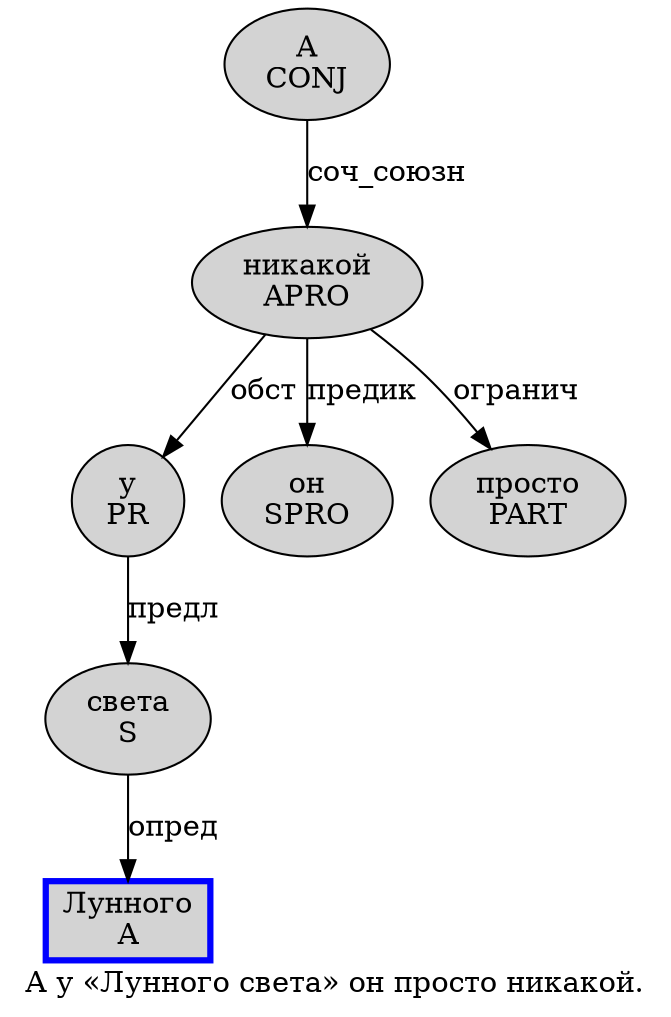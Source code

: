 digraph SENTENCE_4333 {
	graph [label="А у «Лунного света» он просто никакой."]
	node [style=filled]
		0 [label="А
CONJ" color="" fillcolor=lightgray penwidth=1 shape=ellipse]
		1 [label="у
PR" color="" fillcolor=lightgray penwidth=1 shape=ellipse]
		3 [label="Лунного
A" color=blue fillcolor=lightgray penwidth=3 shape=box]
		4 [label="света
S" color="" fillcolor=lightgray penwidth=1 shape=ellipse]
		6 [label="он
SPRO" color="" fillcolor=lightgray penwidth=1 shape=ellipse]
		7 [label="просто
PART" color="" fillcolor=lightgray penwidth=1 shape=ellipse]
		8 [label="никакой
APRO" color="" fillcolor=lightgray penwidth=1 shape=ellipse]
			1 -> 4 [label="предл"]
			8 -> 1 [label="обст"]
			8 -> 6 [label="предик"]
			8 -> 7 [label="огранич"]
			4 -> 3 [label="опред"]
			0 -> 8 [label="соч_союзн"]
}